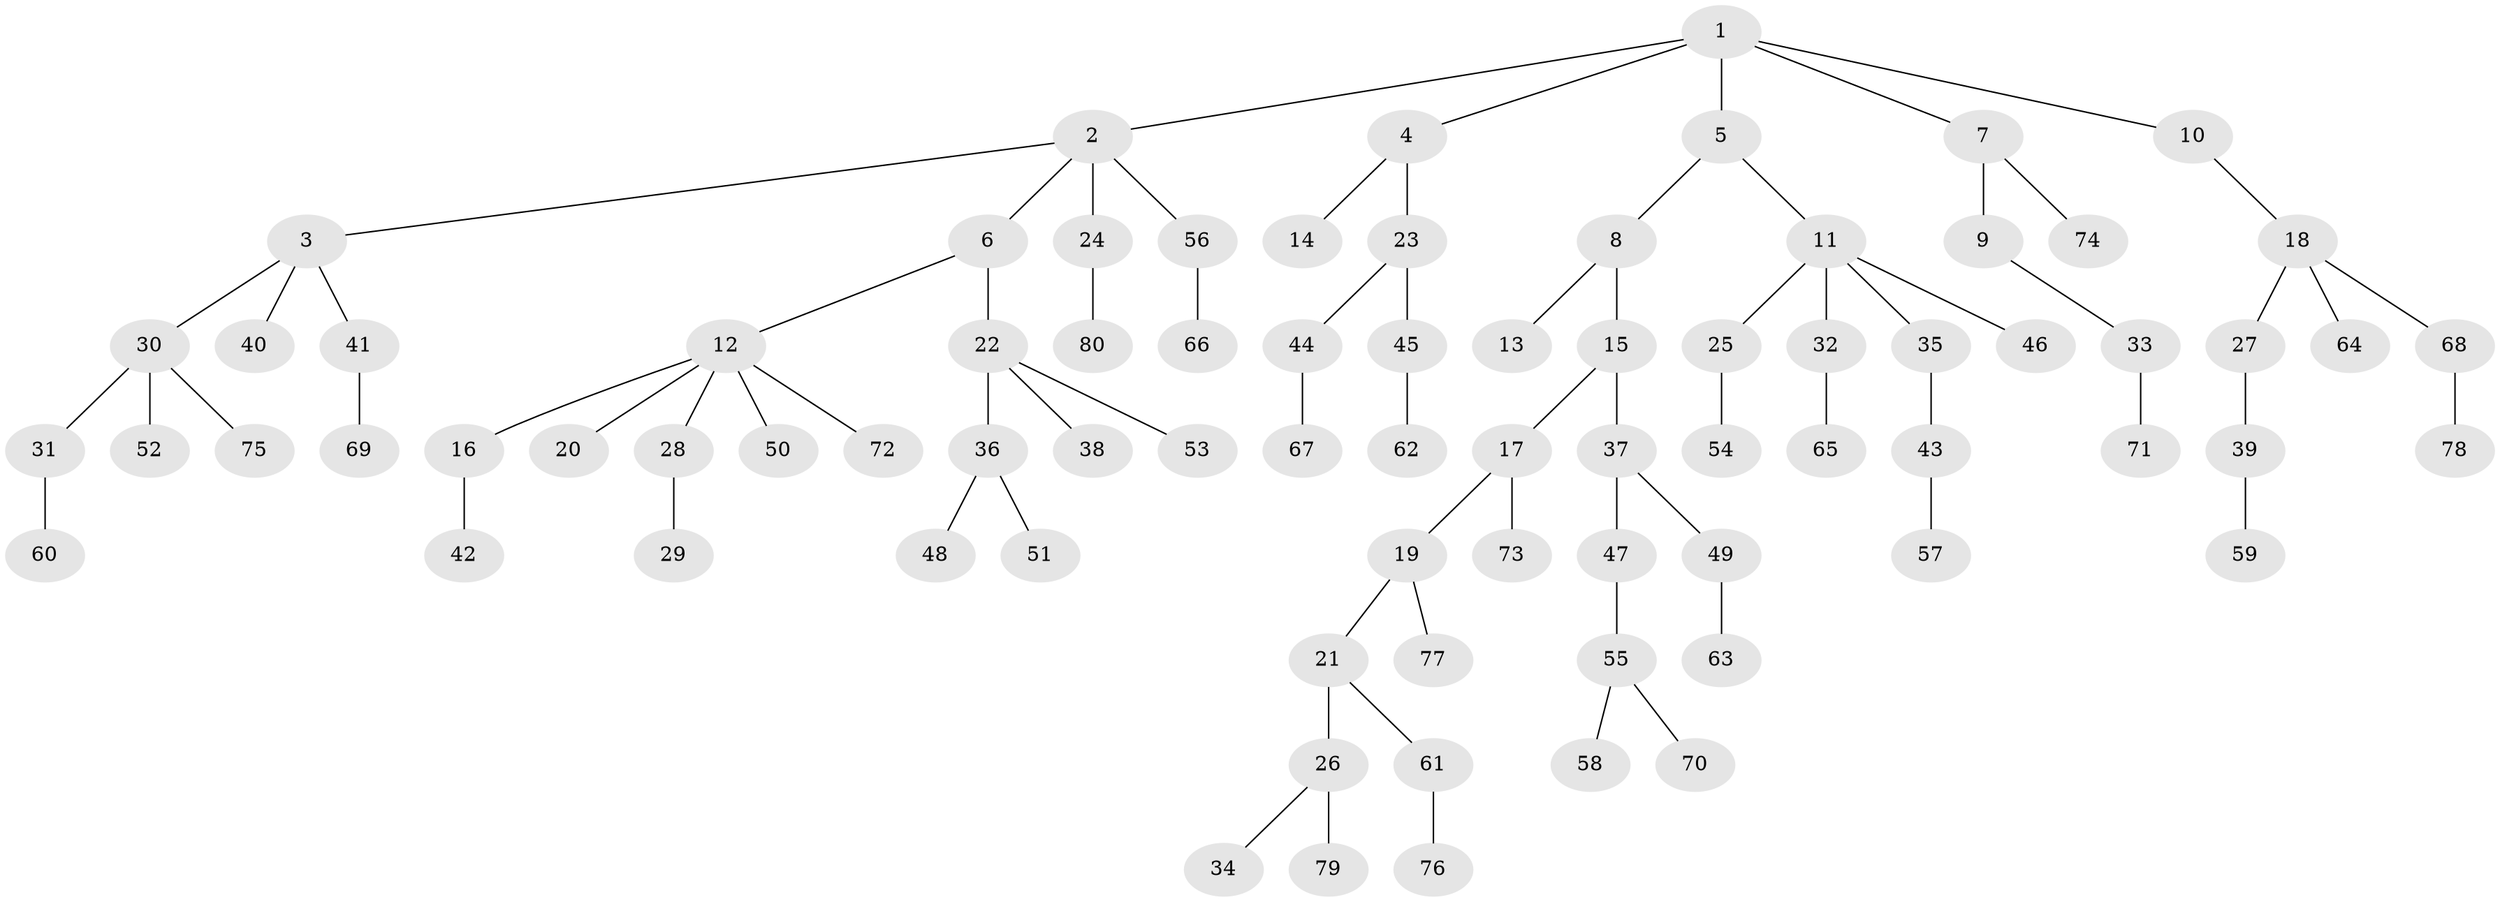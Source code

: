 // coarse degree distribution, {8: 0.03125, 5: 0.03125, 3: 0.0625, 7: 0.0625, 2: 0.09375, 1: 0.71875}
// Generated by graph-tools (version 1.1) at 2025/19/03/04/25 18:19:19]
// undirected, 80 vertices, 79 edges
graph export_dot {
graph [start="1"]
  node [color=gray90,style=filled];
  1;
  2;
  3;
  4;
  5;
  6;
  7;
  8;
  9;
  10;
  11;
  12;
  13;
  14;
  15;
  16;
  17;
  18;
  19;
  20;
  21;
  22;
  23;
  24;
  25;
  26;
  27;
  28;
  29;
  30;
  31;
  32;
  33;
  34;
  35;
  36;
  37;
  38;
  39;
  40;
  41;
  42;
  43;
  44;
  45;
  46;
  47;
  48;
  49;
  50;
  51;
  52;
  53;
  54;
  55;
  56;
  57;
  58;
  59;
  60;
  61;
  62;
  63;
  64;
  65;
  66;
  67;
  68;
  69;
  70;
  71;
  72;
  73;
  74;
  75;
  76;
  77;
  78;
  79;
  80;
  1 -- 2;
  1 -- 4;
  1 -- 5;
  1 -- 7;
  1 -- 10;
  2 -- 3;
  2 -- 6;
  2 -- 24;
  2 -- 56;
  3 -- 30;
  3 -- 40;
  3 -- 41;
  4 -- 14;
  4 -- 23;
  5 -- 8;
  5 -- 11;
  6 -- 12;
  6 -- 22;
  7 -- 9;
  7 -- 74;
  8 -- 13;
  8 -- 15;
  9 -- 33;
  10 -- 18;
  11 -- 25;
  11 -- 32;
  11 -- 35;
  11 -- 46;
  12 -- 16;
  12 -- 20;
  12 -- 28;
  12 -- 50;
  12 -- 72;
  15 -- 17;
  15 -- 37;
  16 -- 42;
  17 -- 19;
  17 -- 73;
  18 -- 27;
  18 -- 64;
  18 -- 68;
  19 -- 21;
  19 -- 77;
  21 -- 26;
  21 -- 61;
  22 -- 36;
  22 -- 38;
  22 -- 53;
  23 -- 44;
  23 -- 45;
  24 -- 80;
  25 -- 54;
  26 -- 34;
  26 -- 79;
  27 -- 39;
  28 -- 29;
  30 -- 31;
  30 -- 52;
  30 -- 75;
  31 -- 60;
  32 -- 65;
  33 -- 71;
  35 -- 43;
  36 -- 48;
  36 -- 51;
  37 -- 47;
  37 -- 49;
  39 -- 59;
  41 -- 69;
  43 -- 57;
  44 -- 67;
  45 -- 62;
  47 -- 55;
  49 -- 63;
  55 -- 58;
  55 -- 70;
  56 -- 66;
  61 -- 76;
  68 -- 78;
}
